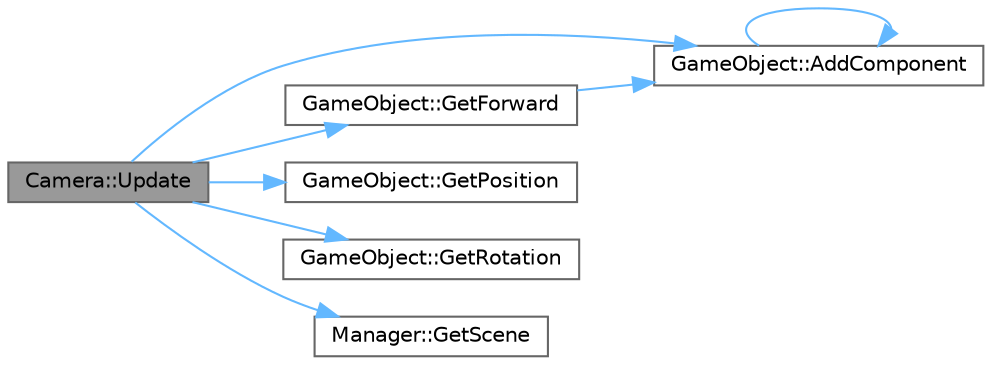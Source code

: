 digraph "Camera::Update"
{
 // LATEX_PDF_SIZE
  bgcolor="transparent";
  edge [fontname=Helvetica,fontsize=10,labelfontname=Helvetica,labelfontsize=10];
  node [fontname=Helvetica,fontsize=10,shape=box,height=0.2,width=0.4];
  rankdir="LR";
  Node1 [id="Node000001",label="Camera::Update",height=0.2,width=0.4,color="gray40", fillcolor="grey60", style="filled", fontcolor="black",tooltip="Cameraクラスの更新処理を行います。"];
  Node1 -> Node2 [id="edge1_Node000001_Node000002",color="steelblue1",style="solid",tooltip=" "];
  Node2 [id="Node000002",label="GameObject::AddComponent",height=0.2,width=0.4,color="grey40", fillcolor="white", style="filled",URL="$class_game_object.html#a811dc08b79009b3af153721df972e761",tooltip="オブジェクトに新しいコンポーネントを追加します。"];
  Node2 -> Node2 [id="edge2_Node000002_Node000002",color="steelblue1",style="solid",tooltip=" "];
  Node1 -> Node3 [id="edge3_Node000001_Node000003",color="steelblue1",style="solid",tooltip=" "];
  Node3 [id="Node000003",label="GameObject::GetForward",height=0.2,width=0.4,color="grey40", fillcolor="white", style="filled",URL="$class_game_object.html#ad53689a12682ef210b47aed77ea82309",tooltip="オブジェクトの前方ベクトルを取得します。"];
  Node3 -> Node2 [id="edge4_Node000003_Node000002",color="steelblue1",style="solid",tooltip=" "];
  Node1 -> Node4 [id="edge5_Node000001_Node000004",color="steelblue1",style="solid",tooltip=" "];
  Node4 [id="Node000004",label="GameObject::GetPosition",height=0.2,width=0.4,color="grey40", fillcolor="white", style="filled",URL="$class_game_object.html#a3aa811424f7b7b499d9dc25bff77b9c7",tooltip="オブジェクトの位置を取得します。"];
  Node1 -> Node5 [id="edge6_Node000001_Node000005",color="steelblue1",style="solid",tooltip=" "];
  Node5 [id="Node000005",label="GameObject::GetRotation",height=0.2,width=0.4,color="grey40", fillcolor="white", style="filled",URL="$class_game_object.html#aac28192140fdafe1c72199f36ee18564",tooltip="オブジェクトの回転を取得します。"];
  Node1 -> Node6 [id="edge7_Node000001_Node000006",color="steelblue1",style="solid",tooltip=" "];
  Node6 [id="Node000006",label="Manager::GetScene",height=0.2,width=0.4,color="grey40", fillcolor="white", style="filled",URL="$class_manager.html#a5fe30d8e5b49acf271e24df197b4b8d1",tooltip="現在のシーンを取得します。"];
}
